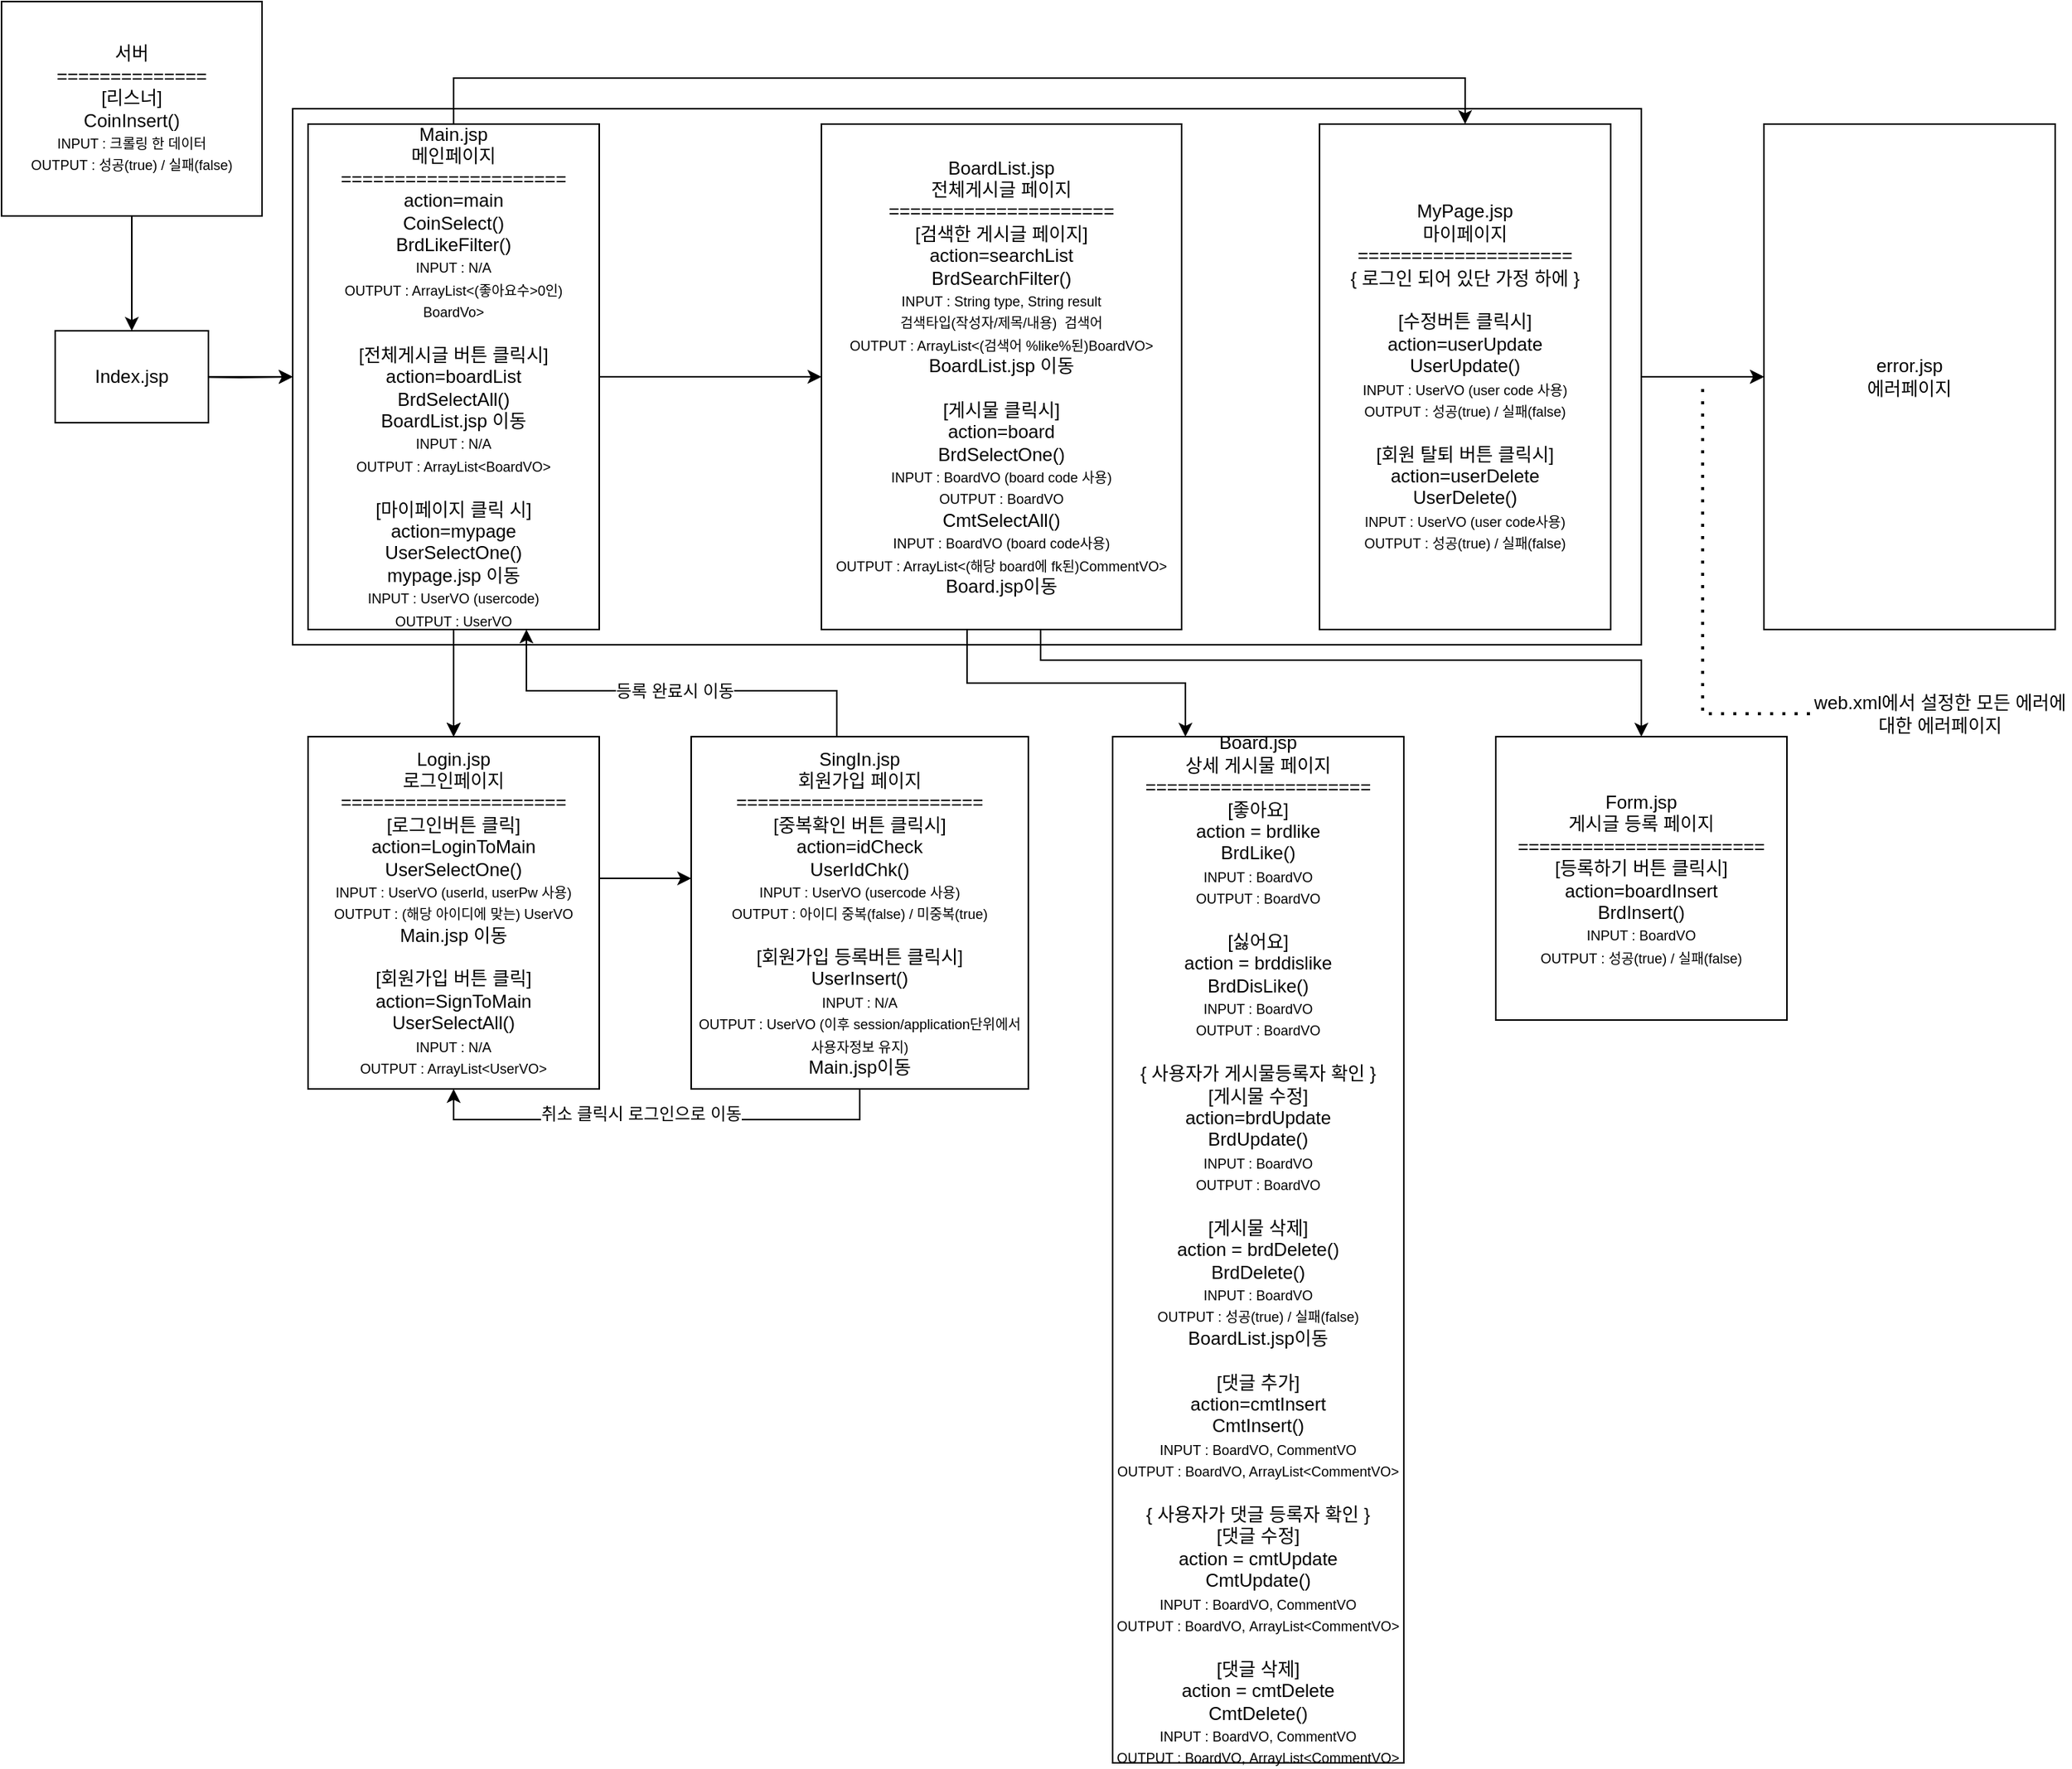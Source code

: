 <mxfile version="15.8.7" type="device"><diagram id="QMmnZJQ_gb6o11AlMwAa" name="페이지-1"><mxGraphModel dx="1662" dy="903" grid="1" gridSize="10" guides="1" tooltips="1" connect="1" arrows="1" fold="1" page="1" pageScale="1" pageWidth="827" pageHeight="1169" math="0" shadow="0"><root><mxCell id="0"/><mxCell id="1" parent="0"/><mxCell id="C2VqH0MzLVc2BDyBChNH-27" style="edgeStyle=orthogonalEdgeStyle;rounded=0;orthogonalLoop=1;jettySize=auto;html=1;" parent="1" source="C2VqH0MzLVc2BDyBChNH-9" edge="1"><mxGeometry relative="1" as="geometry"><mxPoint x="1170" y="375" as="targetPoint"/></mxGeometry></mxCell><mxCell id="C2VqH0MzLVc2BDyBChNH-9" value="" style="rounded=0;whiteSpace=wrap;html=1;" parent="1" vertex="1"><mxGeometry x="210" y="200" width="880" height="350" as="geometry"/></mxCell><mxCell id="C2VqH0MzLVc2BDyBChNH-17" style="edgeStyle=orthogonalEdgeStyle;rounded=0;orthogonalLoop=1;jettySize=auto;html=1;entryX=0;entryY=0.5;entryDx=0;entryDy=0;" parent="1" target="C2VqH0MzLVc2BDyBChNH-9" edge="1"><mxGeometry relative="1" as="geometry"><mxPoint x="140" y="375" as="sourcePoint"/></mxGeometry></mxCell><mxCell id="C2VqH0MzLVc2BDyBChNH-25" style="edgeStyle=orthogonalEdgeStyle;rounded=0;orthogonalLoop=1;jettySize=auto;html=1;" parent="1" source="C2VqH0MzLVc2BDyBChNH-7" target="C2VqH0MzLVc2BDyBChNH-20" edge="1"><mxGeometry relative="1" as="geometry"/></mxCell><mxCell id="C2VqH0MzLVc2BDyBChNH-29" style="edgeStyle=orthogonalEdgeStyle;rounded=0;orthogonalLoop=1;jettySize=auto;html=1;exitX=0.5;exitY=0;exitDx=0;exitDy=0;entryX=0.5;entryY=0;entryDx=0;entryDy=0;" parent="1" source="C2VqH0MzLVc2BDyBChNH-7" target="C2VqH0MzLVc2BDyBChNH-19" edge="1"><mxGeometry relative="1" as="geometry"><mxPoint x="990" y="150" as="targetPoint"/><Array as="points"><mxPoint x="315" y="180"/><mxPoint x="975" y="180"/></Array></mxGeometry></mxCell><mxCell id="C2VqH0MzLVc2BDyBChNH-31" style="edgeStyle=orthogonalEdgeStyle;rounded=0;orthogonalLoop=1;jettySize=auto;html=1;entryX=0;entryY=0.5;entryDx=0;entryDy=0;" parent="1" source="C2VqH0MzLVc2BDyBChNH-7" target="C2VqH0MzLVc2BDyBChNH-18" edge="1"><mxGeometry relative="1" as="geometry"/></mxCell><mxCell id="C2VqH0MzLVc2BDyBChNH-7" value="Main.jsp&lt;br&gt;메인페이지&lt;br&gt;=====================&lt;br&gt;[마이페이지] [로그아웃]&lt;br&gt;클릭시 MyPage 이동&lt;br&gt;&lt;br&gt;크롤링 한 코인 데이터&lt;br&gt;&lt;br&gt;자유게시판 테이블&lt;br&gt;[제목 작성자 작성날짜]&lt;br&gt;클릭시 Board.jsp로 이동" style="rounded=0;whiteSpace=wrap;html=1;" parent="1" vertex="1"><mxGeometry x="220" y="210" width="190" height="330" as="geometry"/></mxCell><mxCell id="C2VqH0MzLVc2BDyBChNH-10" style="edgeStyle=orthogonalEdgeStyle;rounded=0;orthogonalLoop=1;jettySize=auto;html=1;exitX=0.5;exitY=1;exitDx=0;exitDy=0;" parent="1" source="C2VqH0MzLVc2BDyBChNH-9" target="C2VqH0MzLVc2BDyBChNH-9" edge="1"><mxGeometry relative="1" as="geometry"/></mxCell><mxCell id="C2VqH0MzLVc2BDyBChNH-18" value="Board.jsp&lt;br&gt;상세게시물 페이지&lt;br&gt;=====================&lt;br&gt;제목&amp;nbsp;&lt;br&gt;작성자&lt;br&gt;게시글내용&amp;nbsp;&lt;br&gt;[좋아요] [싫어요]&lt;br&gt;&lt;br&gt;댓글&lt;br&gt;작성자 내용 [수정] [삭제]" style="rounded=0;whiteSpace=wrap;html=1;" parent="1" vertex="1"><mxGeometry x="555" y="210" width="190" height="330" as="geometry"/></mxCell><mxCell id="C2VqH0MzLVc2BDyBChNH-19" value="MyPage.jsp&lt;br&gt;마이페이지&lt;br&gt;====================&lt;br&gt;아이디&lt;br&gt;이름&lt;br&gt;폰번호&lt;br&gt;이메일&lt;br&gt;[수정]&lt;br&gt;[회원탈퇴]" style="rounded=0;whiteSpace=wrap;html=1;" parent="1" vertex="1"><mxGeometry x="880" y="210" width="190" height="330" as="geometry"/></mxCell><mxCell id="C2VqH0MzLVc2BDyBChNH-24" style="edgeStyle=orthogonalEdgeStyle;rounded=0;orthogonalLoop=1;jettySize=auto;html=1;entryX=0;entryY=0.5;entryDx=0;entryDy=0;" parent="1" source="C2VqH0MzLVc2BDyBChNH-20" target="C2VqH0MzLVc2BDyBChNH-22" edge="1"><mxGeometry relative="1" as="geometry"/></mxCell><mxCell id="C2VqH0MzLVc2BDyBChNH-20" value="Login.jsp&lt;br&gt;로그인페이지&lt;br&gt;=====================&lt;br&gt;아이디 입력&lt;br&gt;비밀번호 입력&lt;br&gt;&lt;br&gt;[회원가입]&lt;br&gt;비회원시, 회원가입 창 이동" style="rounded=0;whiteSpace=wrap;html=1;" parent="1" vertex="1"><mxGeometry x="220" y="610" width="190" height="185" as="geometry"/></mxCell><mxCell id="C2VqH0MzLVc2BDyBChNH-22" value="SingIn.jsp&lt;br&gt;회원가입 페이지&lt;br&gt;=======================&lt;br&gt;아이디&lt;br&gt;비밀번호&lt;br&gt;이름&lt;br&gt;폰번호&lt;br&gt;이메일&lt;br&gt;&lt;br&gt;[등록][취소]" style="rounded=0;whiteSpace=wrap;html=1;" parent="1" vertex="1"><mxGeometry x="470" y="610" width="190" height="185" as="geometry"/></mxCell><mxCell id="C2VqH0MzLVc2BDyBChNH-28" value="error.jsp&lt;br&gt;에러페이지" style="rounded=0;whiteSpace=wrap;html=1;" parent="1" vertex="1"><mxGeometry x="1170" y="210" width="190" height="330" as="geometry"/></mxCell><mxCell id="aA4Zn9q435fP93CgFzqL-1" value="" style="endArrow=none;dashed=1;html=1;dashPattern=1 3;strokeWidth=2;rounded=0;exitX=0;exitY=0.5;exitDx=0;exitDy=0;" parent="1" source="aA4Zn9q435fP93CgFzqL-3" edge="1"><mxGeometry width="50" height="50" relative="1" as="geometry"><mxPoint x="1130" y="635" as="sourcePoint"/><mxPoint x="1130" y="380" as="targetPoint"/><Array as="points"><mxPoint x="1130" y="595"/></Array></mxGeometry></mxCell><mxCell id="aA4Zn9q435fP93CgFzqL-3" value="web.xml에서 설정한 모든 에러에 대한 에러페이지" style="text;html=1;strokeColor=none;fillColor=none;align=center;verticalAlign=middle;whiteSpace=wrap;rounded=0;" parent="1" vertex="1"><mxGeometry x="1200" y="570" width="170" height="50" as="geometry"/></mxCell><mxCell id="aA4Zn9q435fP93CgFzqL-4" value="서버" style="rounded=0;whiteSpace=wrap;html=1;" parent="1" vertex="1"><mxGeometry x="30" y="210" width="120" height="60" as="geometry"/></mxCell><mxCell id="awMkMfXCrcitJQDsC7GI-1" value="" style="rounded=0;whiteSpace=wrap;html=1;" parent="1" vertex="1"><mxGeometry x="210" y="200" width="880" height="350" as="geometry"/></mxCell><mxCell id="awMkMfXCrcitJQDsC7GI-2" style="edgeStyle=orthogonalEdgeStyle;rounded=0;orthogonalLoop=1;jettySize=auto;html=1;" parent="1" source="awMkMfXCrcitJQDsC7GI-1" edge="1"><mxGeometry relative="1" as="geometry"><mxPoint x="1170" y="375" as="targetPoint"/></mxGeometry></mxCell><mxCell id="awMkMfXCrcitJQDsC7GI-3" style="edgeStyle=orthogonalEdgeStyle;rounded=0;orthogonalLoop=1;jettySize=auto;html=1;entryX=0.25;entryY=0;entryDx=0;entryDy=0;" parent="1" target="awMkMfXCrcitJQDsC7GI-21" edge="1"><mxGeometry relative="1" as="geometry"><mxPoint x="650" y="540" as="sourcePoint"/><Array as="points"><mxPoint x="650" y="575"/><mxPoint x="792" y="575"/></Array></mxGeometry></mxCell><mxCell id="awMkMfXCrcitJQDsC7GI-4" style="edgeStyle=orthogonalEdgeStyle;rounded=0;orthogonalLoop=1;jettySize=auto;html=1;entryX=0;entryY=0.5;entryDx=0;entryDy=0;" parent="1" source="awMkMfXCrcitJQDsC7GI-5" target="awMkMfXCrcitJQDsC7GI-1" edge="1"><mxGeometry relative="1" as="geometry"/></mxCell><mxCell id="awMkMfXCrcitJQDsC7GI-5" value="Index.jsp" style="rounded=0;whiteSpace=wrap;html=1;" parent="1" vertex="1"><mxGeometry x="55" y="345" width="100" height="60" as="geometry"/></mxCell><mxCell id="awMkMfXCrcitJQDsC7GI-6" style="edgeStyle=orthogonalEdgeStyle;rounded=0;orthogonalLoop=1;jettySize=auto;html=1;" parent="1" source="awMkMfXCrcitJQDsC7GI-9" target="awMkMfXCrcitJQDsC7GI-15" edge="1"><mxGeometry relative="1" as="geometry"/></mxCell><mxCell id="awMkMfXCrcitJQDsC7GI-7" style="edgeStyle=orthogonalEdgeStyle;rounded=0;orthogonalLoop=1;jettySize=auto;html=1;exitX=0.5;exitY=0;exitDx=0;exitDy=0;entryX=0.5;entryY=0;entryDx=0;entryDy=0;" parent="1" source="awMkMfXCrcitJQDsC7GI-9" target="awMkMfXCrcitJQDsC7GI-13" edge="1"><mxGeometry relative="1" as="geometry"><mxPoint x="990" y="150" as="targetPoint"/><Array as="points"><mxPoint x="315" y="180"/><mxPoint x="975" y="180"/></Array></mxGeometry></mxCell><mxCell id="awMkMfXCrcitJQDsC7GI-8" style="edgeStyle=orthogonalEdgeStyle;rounded=0;orthogonalLoop=1;jettySize=auto;html=1;entryX=0;entryY=0.5;entryDx=0;entryDy=0;" parent="1" source="awMkMfXCrcitJQDsC7GI-9" target="awMkMfXCrcitJQDsC7GI-12" edge="1"><mxGeometry relative="1" as="geometry"/></mxCell><mxCell id="awMkMfXCrcitJQDsC7GI-9" value="Main.jsp&lt;br&gt;메인페이지&lt;br&gt;=====================&lt;br&gt;action=main&lt;br&gt;CoinSelect()&lt;br&gt;BrdLikeFilter()&lt;br&gt;&lt;font style=&quot;font-size: 9px&quot;&gt;&lt;font&gt;INPUT : N/A&lt;br&gt;&lt;/font&gt;&lt;font&gt;OUTPUT : ArrayList&amp;lt;(좋아요수&amp;gt;0인)&lt;br&gt;BoardVo&amp;gt;&lt;/font&gt;&lt;br&gt;&lt;/font&gt;&lt;br&gt;[전체게시글 버튼 클릭시]&lt;br&gt;action=boardList&lt;br&gt;BrdSelectAll()&lt;br&gt;BoardList.jsp 이동&lt;br&gt;&lt;font style=&quot;font-size: 9px&quot;&gt;INPUT : N/A&lt;br&gt;OUTPUT : ArrayList&amp;lt;BoardVO&amp;gt;&lt;/font&gt;&lt;br&gt;&lt;br&gt;[마이페이지 클릭 시]&lt;br&gt;action=mypage&lt;br&gt;UserSelectOne()&lt;br&gt;mypage.jsp 이동&lt;br&gt;&lt;span style=&quot;font-size: 9px&quot;&gt;INPUT : UserVO (usercode)&lt;/span&gt;&lt;br style=&quot;font-size: 9px&quot;&gt;&lt;span style=&quot;font-size: 9px&quot;&gt;OUTPUT : UserVO&lt;/span&gt;" style="rounded=0;whiteSpace=wrap;html=1;" parent="1" vertex="1"><mxGeometry x="220" y="210" width="190" height="330" as="geometry"/></mxCell><mxCell id="awMkMfXCrcitJQDsC7GI-10" style="edgeStyle=orthogonalEdgeStyle;rounded=0;orthogonalLoop=1;jettySize=auto;html=1;exitX=0.5;exitY=1;exitDx=0;exitDy=0;" parent="1" source="awMkMfXCrcitJQDsC7GI-1" target="awMkMfXCrcitJQDsC7GI-1" edge="1"><mxGeometry relative="1" as="geometry"/></mxCell><mxCell id="awMkMfXCrcitJQDsC7GI-11" style="edgeStyle=orthogonalEdgeStyle;rounded=0;orthogonalLoop=1;jettySize=auto;html=1;exitX=0.75;exitY=1;exitDx=0;exitDy=0;" parent="1" source="awMkMfXCrcitJQDsC7GI-12" target="awMkMfXCrcitJQDsC7GI-22" edge="1"><mxGeometry relative="1" as="geometry"><Array as="points"><mxPoint x="698" y="560"/><mxPoint x="1090" y="560"/></Array></mxGeometry></mxCell><mxCell id="awMkMfXCrcitJQDsC7GI-12" value="BoardList.jsp&lt;br&gt;전체게시글 페이지&lt;br&gt;=====================&lt;br&gt;[검색한 게시글 페이지]&lt;br&gt;action=searchList&lt;br&gt;BrdSearchFilter()&lt;br&gt;&lt;span style=&quot;font-size: 9px&quot;&gt;INPUT : String type, String result&lt;br&gt;&lt;/span&gt;&lt;font style=&quot;font-size: 9px&quot;&gt;검색타입(작성자/제목/내용)&amp;nbsp; 검색어&lt;/font&gt;&lt;br style=&quot;font-size: 9px&quot;&gt;&lt;span style=&quot;font-size: 9px&quot;&gt;OUTPUT : ArrayList&amp;lt;(검색어 %like%된)BoardVO&amp;gt;&lt;/span&gt;&lt;br&gt;BoardList.jsp 이동&lt;br&gt;&lt;br&gt;[게시물 클릭시]&lt;br&gt;action=board&lt;br&gt;BrdSelectOne()&lt;br&gt;&lt;span style=&quot;font-size: 9px&quot;&gt;INPUT : BoardVO (board code 사용)&lt;/span&gt;&lt;br style=&quot;font-size: 9px&quot;&gt;&lt;span style=&quot;font-size: 9px&quot;&gt;OUTPUT : BoardVO&lt;/span&gt;&lt;br&gt;CmtSelectAll()&lt;br&gt;&lt;span style=&quot;font-size: 9px&quot;&gt;INPUT : BoardVO (board code사용)&lt;/span&gt;&lt;br style=&quot;font-size: 9px&quot;&gt;&lt;span style=&quot;font-size: 9px&quot;&gt;OUTPUT : ArrayList&amp;lt;(해당 board에 fk된)CommentVO&amp;gt;&lt;/span&gt;&lt;br&gt;Board.jsp이동" style="rounded=0;whiteSpace=wrap;html=1;" parent="1" vertex="1"><mxGeometry x="555" y="210" width="235" height="330" as="geometry"/></mxCell><mxCell id="awMkMfXCrcitJQDsC7GI-13" value="MyPage.jsp&lt;br&gt;마이페이지&lt;br&gt;====================&lt;br&gt;{ 로그인 되어 있단 가정 하에 }&lt;br&gt;&lt;br&gt;[수정버튼 클릭시]&lt;br&gt;action=userUpdate&lt;br&gt;UserUpdate()&lt;br&gt;&lt;span style=&quot;font-size: 9px&quot;&gt;INPUT : UserVO (user code 사용)&lt;/span&gt;&lt;br style=&quot;font-size: 9px&quot;&gt;&lt;span style=&quot;font-size: 9px&quot;&gt;OUTPUT : 성공(true) / 실패(false)&lt;/span&gt;&lt;br&gt;&lt;br&gt;[회원 탈퇴 버튼 클릭시]&lt;br&gt;action=userDelete&lt;br&gt;UserDelete()&lt;br&gt;&lt;span style=&quot;font-size: 9px&quot;&gt;INPUT : UserVO (user code사용)&lt;/span&gt;&lt;br style=&quot;font-size: 9px&quot;&gt;&lt;span style=&quot;font-size: 9px&quot;&gt;OUTPUT : 성공(true) / 실패(false)&lt;/span&gt;" style="rounded=0;whiteSpace=wrap;html=1;" parent="1" vertex="1"><mxGeometry x="880" y="210" width="190" height="330" as="geometry"/></mxCell><mxCell id="awMkMfXCrcitJQDsC7GI-15" value="Login.jsp&lt;br&gt;로그인페이지&lt;br&gt;=====================&lt;br&gt;[로그인버튼 클릭]&lt;br&gt;action=LoginToMain&lt;br&gt;UserSelectOne()&lt;br&gt;&lt;span style=&quot;font-size: 9px&quot;&gt;INPUT : UserVO (userId, userPw 사용)&lt;/span&gt;&lt;br style=&quot;font-size: 9px&quot;&gt;&lt;span style=&quot;font-size: 9px&quot;&gt;OUTPUT : (해당 아이디에 맞는) UserVO&lt;/span&gt;&lt;br&gt;Main.jsp 이동&lt;br&gt;&lt;br&gt;[회원가입 버튼 클릭]&lt;br&gt;action=SignToMain&lt;br&gt;UserSelectAll()&lt;br&gt;&lt;span style=&quot;font-size: 9px&quot;&gt;INPUT : N/A&lt;/span&gt;&lt;br style=&quot;font-size: 9px&quot;&gt;&lt;span style=&quot;font-size: 9px&quot;&gt;OUTPUT : ArrayList&amp;lt;UserVO&amp;gt;&lt;/span&gt;" style="rounded=0;whiteSpace=wrap;html=1;" parent="1" vertex="1"><mxGeometry x="220" y="610" width="190" height="230" as="geometry"/></mxCell><mxCell id="awMkMfXCrcitJQDsC7GI-16" style="edgeStyle=orthogonalEdgeStyle;rounded=0;orthogonalLoop=1;jettySize=auto;html=1;entryX=0.5;entryY=1;entryDx=0;entryDy=0;exitX=0.5;exitY=1;exitDx=0;exitDy=0;" parent="1" source="awMkMfXCrcitJQDsC7GI-19" target="awMkMfXCrcitJQDsC7GI-15" edge="1"><mxGeometry relative="1" as="geometry"/></mxCell><mxCell id="awMkMfXCrcitJQDsC7GI-17" value="취소 클릭시 로그인으로 이동" style="edgeLabel;html=1;align=center;verticalAlign=middle;resizable=0;points=[];" parent="awMkMfXCrcitJQDsC7GI-16" vertex="1" connectable="0"><mxGeometry x="0.124" y="-4" relative="1" as="geometry"><mxPoint x="8" as="offset"/></mxGeometry></mxCell><mxCell id="awMkMfXCrcitJQDsC7GI-18" value="등록 완료시 이동" style="edgeStyle=orthogonalEdgeStyle;rounded=0;orthogonalLoop=1;jettySize=auto;html=1;entryX=0.75;entryY=1;entryDx=0;entryDy=0;" parent="1" source="awMkMfXCrcitJQDsC7GI-19" target="awMkMfXCrcitJQDsC7GI-9" edge="1"><mxGeometry relative="1" as="geometry"><Array as="points"><mxPoint x="565" y="580"/><mxPoint x="363" y="580"/></Array></mxGeometry></mxCell><mxCell id="awMkMfXCrcitJQDsC7GI-19" value="SingIn.jsp&lt;br&gt;회원가입 페이지&lt;br&gt;=======================&lt;br&gt;[중복확인 버튼 클릭시]&lt;br&gt;action=idCheck&lt;br&gt;UserIdChk()&lt;br&gt;&lt;span style=&quot;font-size: 9px&quot;&gt;INPUT : UserVO (usercode 사용)&lt;/span&gt;&lt;br style=&quot;font-size: 9px&quot;&gt;&lt;span style=&quot;font-size: 9px&quot;&gt;OUTPUT : 아이디 중복(false) / 미중복(true)&lt;/span&gt;&lt;br&gt;&lt;br&gt;[회원가입 등록버튼 클릭시]&lt;br&gt;UserInsert()&lt;br&gt;&lt;span style=&quot;font-size: 9px&quot;&gt;INPUT : N/A&lt;/span&gt;&lt;br style=&quot;font-size: 9px&quot;&gt;&lt;span style=&quot;font-size: 9px&quot;&gt;OUTPUT : UserVO (이후 session/application단위에서 사용자정보 유지)&lt;/span&gt;&lt;br&gt;Main.jsp이동" style="rounded=0;whiteSpace=wrap;html=1;" parent="1" vertex="1"><mxGeometry x="470" y="610" width="220" height="230" as="geometry"/></mxCell><mxCell id="awMkMfXCrcitJQDsC7GI-20" value="error.jsp&lt;br&gt;에러페이지" style="rounded=0;whiteSpace=wrap;html=1;" parent="1" vertex="1"><mxGeometry x="1170" y="210" width="190" height="330" as="geometry"/></mxCell><mxCell id="awMkMfXCrcitJQDsC7GI-21" value="Board.jsp&lt;br&gt;상세 게시물 페이지&lt;br&gt;=====================&lt;br&gt;[좋아요]&lt;br&gt;action = brdlike&lt;br&gt;BrdLike()&lt;br&gt;&lt;span style=&quot;font-size: 9px&quot;&gt;INPUT : BoardVO&lt;/span&gt;&lt;br style=&quot;font-size: 9px&quot;&gt;&lt;span style=&quot;font-size: 9px&quot;&gt;OUTPUT : BoardVO&lt;/span&gt;&lt;br&gt;&lt;br&gt;[싫어요]&lt;br&gt;action = brddislike&lt;br&gt;BrdDisLike()&lt;br&gt;&lt;span style=&quot;font-size: 9px&quot;&gt;INPUT : BoardVO&lt;/span&gt;&lt;br style=&quot;font-size: 9px&quot;&gt;&lt;span style=&quot;font-size: 9px&quot;&gt;OUTPUT : BoardVO&lt;/span&gt;&lt;br&gt;&lt;br&gt;{ 사용자가 게시물등록자 확인 }&lt;br&gt;[게시물 수정]&lt;br&gt;action=brdUpdate&lt;br&gt;BrdUpdate()&lt;br&gt;&lt;span style=&quot;font-size: 9px&quot;&gt;INPUT : BoardVO&lt;/span&gt;&lt;br style=&quot;font-size: 9px&quot;&gt;&lt;span style=&quot;font-size: 9px&quot;&gt;OUTPUT : BoardVO&lt;/span&gt;&lt;br&gt;&lt;br&gt;[게시물 삭제]&lt;br&gt;action = brdDelete()&lt;br&gt;BrdDelete()&lt;br&gt;&lt;span style=&quot;font-size: 9px&quot;&gt;INPUT : BoardVO&lt;/span&gt;&lt;br style=&quot;font-size: 9px&quot;&gt;&lt;span style=&quot;font-size: 9px&quot;&gt;OUTPUT : 성공(true) / 실패(false)&lt;/span&gt;&lt;br&gt;BoardList.jsp이동&lt;br&gt;&lt;br&gt;[댓글 추가]&lt;br&gt;action=cmtInsert&lt;br&gt;CmtInsert()&lt;br&gt;&lt;span style=&quot;font-size: 9px&quot;&gt;INPUT : BoardVO, CommentVO&lt;/span&gt;&lt;br style=&quot;font-size: 9px&quot;&gt;&lt;span style=&quot;font-size: 9px&quot;&gt;OUTPUT : BoardVO, ArrayList&amp;lt;CommentVO&amp;gt;&lt;/span&gt;&lt;br&gt;&lt;br&gt;{ 사용자가 댓글 등록자 확인 }&lt;br&gt;[댓글 수정]&lt;br&gt;action = cmtUpdate&lt;br&gt;CmtUpdate()&lt;br&gt;&lt;span style=&quot;font-size: 9px&quot;&gt;INPUT : BoardVO, CommentVO&lt;/span&gt;&lt;br style=&quot;font-size: 9px&quot;&gt;&lt;span style=&quot;font-size: 9px&quot;&gt;OUTPUT : BoardVO,&amp;nbsp;&lt;/span&gt;&lt;span style=&quot;font-size: 9px&quot;&gt;ArrayList&amp;lt;CommentVO&amp;gt;&lt;/span&gt;&lt;br&gt;&lt;br&gt;[댓글 삭제]&lt;br&gt;action = cmtDelete&lt;br&gt;CmtDelete()&lt;br&gt;&lt;span style=&quot;font-size: 9px&quot;&gt;INPUT : BoardVO, CommentVO&lt;/span&gt;&lt;br style=&quot;font-size: 9px&quot;&gt;&lt;span style=&quot;font-size: 9px&quot;&gt;OUTPUT :&amp;nbsp;&lt;/span&gt;&lt;span style=&quot;font-size: 9px&quot;&gt;BoardVO,&amp;nbsp;&lt;/span&gt;&lt;span style=&quot;font-size: 9px&quot;&gt;ArrayList&amp;lt;CommentVO&amp;gt;&lt;/span&gt;" style="rounded=0;whiteSpace=wrap;html=1;" parent="1" vertex="1"><mxGeometry x="745" y="610" width="190" height="670" as="geometry"/></mxCell><mxCell id="awMkMfXCrcitJQDsC7GI-22" value="Form.jsp&lt;br&gt;게시글 등록 페이지&lt;br&gt;=======================&lt;br&gt;[등록하기 버튼 클릭시]&lt;br&gt;action=boardInsert&lt;br&gt;BrdInsert()&lt;br&gt;&lt;span style=&quot;font-size: 9px&quot;&gt;INPUT : BoardVO&lt;/span&gt;&lt;br style=&quot;font-size: 9px&quot;&gt;&lt;span style=&quot;font-size: 9px&quot;&gt;OUTPUT : 성공(true) / 실패(false)&lt;/span&gt;" style="rounded=0;whiteSpace=wrap;html=1;" parent="1" vertex="1"><mxGeometry x="995" y="610" width="190" height="185" as="geometry"/></mxCell><mxCell id="l9whyAQo0QPMf_hZIH-E-2" style="edgeStyle=orthogonalEdgeStyle;rounded=0;orthogonalLoop=1;jettySize=auto;html=1;entryX=0.5;entryY=0;entryDx=0;entryDy=0;fontSize=9;" parent="1" source="awMkMfXCrcitJQDsC7GI-24" target="awMkMfXCrcitJQDsC7GI-5" edge="1"><mxGeometry relative="1" as="geometry"/></mxCell><mxCell id="awMkMfXCrcitJQDsC7GI-24" value="서버&lt;br&gt;==============&lt;br&gt;[리스너]&lt;br&gt;CoinInsert()&lt;br&gt;&lt;span style=&quot;font-size: 9px&quot;&gt;INPUT : 크롤링 한 데이터&lt;/span&gt;&lt;br style=&quot;font-size: 9px&quot;&gt;&lt;span style=&quot;font-size: 9px&quot;&gt;OUTPUT : 성공(true) / 실패(false)&lt;/span&gt;" style="whiteSpace=wrap;html=1;" parent="1" vertex="1"><mxGeometry x="20" y="130" width="170" height="140" as="geometry"/></mxCell></root></mxGraphModel></diagram></mxfile>